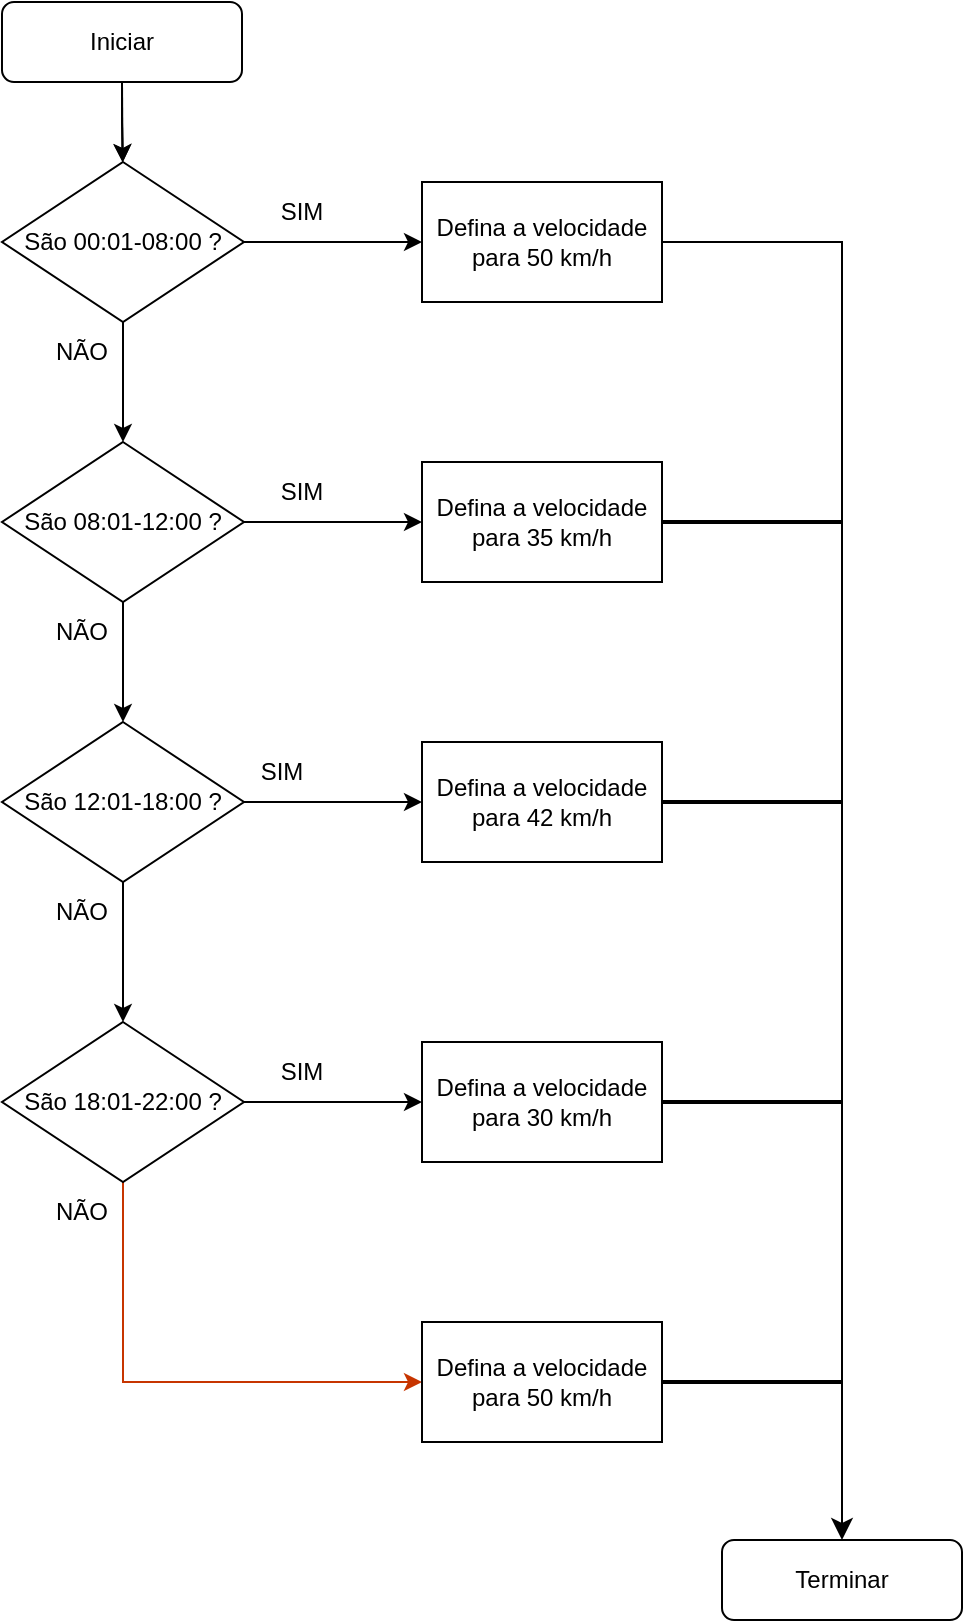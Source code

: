 <mxfile version="22.1.4" type="google">
  <diagram id="rRmtudpdEV8kB-wlNoaQ" name="Page-1">
    <mxGraphModel grid="1" page="1" gridSize="10" guides="1" tooltips="1" connect="1" arrows="1" fold="1" pageScale="1" pageWidth="827" pageHeight="1169" math="0" shadow="0">
      <root>
        <mxCell id="0" />
        <mxCell id="1" parent="0" />
        <mxCell id="OLgAGGB-klX2j8NWGAoB-3" value="" style="edgeStyle=orthogonalEdgeStyle;rounded=0;orthogonalLoop=1;jettySize=auto;html=1;" edge="1" parent="1" source="tulF2AGn9xkQMnw531Gr-1" target="OLgAGGB-klX2j8NWGAoB-1">
          <mxGeometry relative="1" as="geometry" />
        </mxCell>
        <mxCell id="tulF2AGn9xkQMnw531Gr-1" value="&lt;span style=&quot;&quot; lang=&quot;EN-US&quot;&gt;&lt;font style=&quot;font-size: 12px;&quot;&gt;Iniciar&lt;/font&gt;&lt;/span&gt;" style="rounded=1;whiteSpace=wrap;html=1;" vertex="1" parent="1">
          <mxGeometry x="177" y="80" width="120" height="40" as="geometry" />
        </mxCell>
        <mxCell id="OLgAGGB-klX2j8NWGAoB-5" value="" style="edgeStyle=orthogonalEdgeStyle;rounded=0;orthogonalLoop=1;jettySize=auto;html=1;" edge="1" parent="1" source="OLgAGGB-klX2j8NWGAoB-1" target="OLgAGGB-klX2j8NWGAoB-4">
          <mxGeometry relative="1" as="geometry" />
        </mxCell>
        <mxCell id="OLgAGGB-klX2j8NWGAoB-7" value="" style="edgeStyle=orthogonalEdgeStyle;rounded=0;orthogonalLoop=1;jettySize=auto;html=1;" edge="1" parent="1" source="OLgAGGB-klX2j8NWGAoB-1" target="OLgAGGB-klX2j8NWGAoB-6">
          <mxGeometry relative="1" as="geometry" />
        </mxCell>
        <mxCell id="OLgAGGB-klX2j8NWGAoB-1" value="&lt;span style=&quot;&quot; lang=&quot;EN-US&quot;&gt;&lt;font style=&quot;font-size: 12px;&quot;&gt;São 00:01-08:00 ?&lt;/font&gt;&lt;/span&gt;" style="rhombus;whiteSpace=wrap;html=1;" vertex="1" parent="1">
          <mxGeometry x="177" y="160" width="121" height="80" as="geometry" />
        </mxCell>
        <mxCell id="OLgAGGB-klX2j8NWGAoB-2" value="" style="endArrow=classic;html=1;rounded=0;" edge="1" parent="1" target="OLgAGGB-klX2j8NWGAoB-1">
          <mxGeometry width="50" height="50" relative="1" as="geometry">
            <mxPoint x="237" y="120" as="sourcePoint" />
            <mxPoint x="237" y="160" as="targetPoint" />
          </mxGeometry>
        </mxCell>
        <mxCell id="GS8ITniQow93cl0-xdv3-6" value="" style="edgeStyle=orthogonalEdgeStyle;rounded=0;orthogonalLoop=1;jettySize=auto;html=1;" edge="1" parent="1" source="OLgAGGB-klX2j8NWGAoB-4" target="GS8ITniQow93cl0-xdv3-1">
          <mxGeometry relative="1" as="geometry" />
        </mxCell>
        <mxCell id="GS8ITniQow93cl0-xdv3-18" value="" style="edgeStyle=orthogonalEdgeStyle;rounded=0;orthogonalLoop=1;jettySize=auto;html=1;" edge="1" parent="1" source="OLgAGGB-klX2j8NWGAoB-4" target="GS8ITniQow93cl0-xdv3-13">
          <mxGeometry relative="1" as="geometry" />
        </mxCell>
        <mxCell id="OLgAGGB-klX2j8NWGAoB-4" value="São 08:01-12:00 ?" style="rhombus;whiteSpace=wrap;html=1;" vertex="1" parent="1">
          <mxGeometry x="177" y="300" width="121" height="80" as="geometry" />
        </mxCell>
        <mxCell id="OLgAGGB-klX2j8NWGAoB-6" value="Defina a velocidade para 50 km/h" style="whiteSpace=wrap;html=1;" vertex="1" parent="1">
          <mxGeometry x="387" y="170" width="120" height="60" as="geometry" />
        </mxCell>
        <mxCell id="GS8ITniQow93cl0-xdv3-5" value="" style="edgeStyle=orthogonalEdgeStyle;rounded=0;orthogonalLoop=1;jettySize=auto;html=1;" edge="1" parent="1" source="GS8ITniQow93cl0-xdv3-1" target="GS8ITniQow93cl0-xdv3-2">
          <mxGeometry relative="1" as="geometry" />
        </mxCell>
        <mxCell id="GS8ITniQow93cl0-xdv3-19" value="" style="edgeStyle=orthogonalEdgeStyle;rounded=0;orthogonalLoop=1;jettySize=auto;html=1;" edge="1" parent="1" source="GS8ITniQow93cl0-xdv3-1" target="GS8ITniQow93cl0-xdv3-14">
          <mxGeometry relative="1" as="geometry" />
        </mxCell>
        <mxCell id="GS8ITniQow93cl0-xdv3-1" value="São 12:01-18:00 ?" style="rhombus;whiteSpace=wrap;html=1;" vertex="1" parent="1">
          <mxGeometry x="177" y="440" width="121" height="80" as="geometry" />
        </mxCell>
        <mxCell id="GS8ITniQow93cl0-xdv3-4" value="" style="edgeStyle=orthogonalEdgeStyle;rounded=0;orthogonalLoop=1;jettySize=auto;html=1;exitX=0.5;exitY=1;exitDx=0;exitDy=0;entryX=0;entryY=0.5;entryDx=0;entryDy=0;fillColor=#fa6800;strokeColor=#C73500;" edge="1" parent="1" source="GS8ITniQow93cl0-xdv3-2" target="GS8ITniQow93cl0-xdv3-16">
          <mxGeometry relative="1" as="geometry">
            <mxPoint x="140" y="760" as="sourcePoint" />
            <mxPoint x="217" y="950" as="targetPoint" />
          </mxGeometry>
        </mxCell>
        <mxCell id="GS8ITniQow93cl0-xdv3-20" value="" style="edgeStyle=orthogonalEdgeStyle;rounded=0;orthogonalLoop=1;jettySize=auto;html=1;" edge="1" parent="1" source="GS8ITniQow93cl0-xdv3-2" target="GS8ITniQow93cl0-xdv3-15">
          <mxGeometry relative="1" as="geometry" />
        </mxCell>
        <mxCell id="GS8ITniQow93cl0-xdv3-2" value="São 18:01-22:00 ?" style="rhombus;whiteSpace=wrap;html=1;" vertex="1" parent="1">
          <mxGeometry x="177" y="590" width="121" height="80" as="geometry" />
        </mxCell>
        <mxCell id="GS8ITniQow93cl0-xdv3-7" value="NÃO" style="text;html=1;strokeColor=none;fillColor=none;align=center;verticalAlign=middle;whiteSpace=wrap;rounded=0;" vertex="1" parent="1">
          <mxGeometry x="187" y="240" width="60" height="30" as="geometry" />
        </mxCell>
        <mxCell id="GS8ITniQow93cl0-xdv3-8" value="NÃO" style="text;html=1;strokeColor=none;fillColor=none;align=center;verticalAlign=middle;whiteSpace=wrap;rounded=0;" vertex="1" parent="1">
          <mxGeometry x="187" y="380" width="60" height="30" as="geometry" />
        </mxCell>
        <mxCell id="GS8ITniQow93cl0-xdv3-9" value="NÃO" style="text;html=1;strokeColor=none;fillColor=none;align=center;verticalAlign=middle;whiteSpace=wrap;rounded=0;" vertex="1" parent="1">
          <mxGeometry x="187" y="520" width="60" height="30" as="geometry" />
        </mxCell>
        <mxCell id="GS8ITniQow93cl0-xdv3-10" value="NÃO" style="text;html=1;strokeColor=none;fillColor=none;align=center;verticalAlign=middle;whiteSpace=wrap;rounded=0;" vertex="1" parent="1">
          <mxGeometry x="187" y="670" width="60" height="30" as="geometry" />
        </mxCell>
        <mxCell id="GS8ITniQow93cl0-xdv3-11" value="SIM" style="text;html=1;strokeColor=none;fillColor=none;align=center;verticalAlign=middle;whiteSpace=wrap;rounded=0;" vertex="1" parent="1">
          <mxGeometry x="297" y="170" width="60" height="30" as="geometry" />
        </mxCell>
        <mxCell id="GS8ITniQow93cl0-xdv3-13" value="Defina a velocidade para 35 km/h" style="whiteSpace=wrap;html=1;" vertex="1" parent="1">
          <mxGeometry x="387" y="310" width="120" height="60" as="geometry" />
        </mxCell>
        <mxCell id="GS8ITniQow93cl0-xdv3-14" value="Defina a velocidade para 42 km/h" style="whiteSpace=wrap;html=1;" vertex="1" parent="1">
          <mxGeometry x="387" y="450" width="120" height="60" as="geometry" />
        </mxCell>
        <mxCell id="GS8ITniQow93cl0-xdv3-15" value="Defina a velocidade para 30 km/h" style="whiteSpace=wrap;html=1;" vertex="1" parent="1">
          <mxGeometry x="387" y="600" width="120" height="60" as="geometry" />
        </mxCell>
        <mxCell id="GS8ITniQow93cl0-xdv3-16" value="Defina a velocidade para 50 km/h" style="whiteSpace=wrap;html=1;" vertex="1" parent="1">
          <mxGeometry x="387" y="740" width="120" height="60" as="geometry" />
        </mxCell>
        <mxCell id="GS8ITniQow93cl0-xdv3-22" value="Terminar" style="rounded=1;whiteSpace=wrap;html=1;" vertex="1" parent="1">
          <mxGeometry x="537" y="849" width="120" height="40" as="geometry" />
        </mxCell>
        <mxCell id="GS8ITniQow93cl0-xdv3-24" value="" style="edgeStyle=segmentEdgeStyle;endArrow=classic;html=1;curved=0;rounded=0;endSize=8;startSize=8;entryX=0.5;entryY=0;entryDx=0;entryDy=0;" edge="1" parent="1" target="GS8ITniQow93cl0-xdv3-22">
          <mxGeometry width="50" height="50" relative="1" as="geometry">
            <mxPoint x="507" y="200" as="sourcePoint" />
            <mxPoint x="597" y="840" as="targetPoint" />
            <Array as="points">
              <mxPoint x="597" y="200" />
            </Array>
          </mxGeometry>
        </mxCell>
        <mxCell id="GS8ITniQow93cl0-xdv3-28" value="" style="line;strokeWidth=2;html=1;" vertex="1" parent="1">
          <mxGeometry x="507" y="335" width="90" height="10" as="geometry" />
        </mxCell>
        <mxCell id="GS8ITniQow93cl0-xdv3-29" value="" style="line;strokeWidth=2;html=1;" vertex="1" parent="1">
          <mxGeometry x="507" y="475" width="90" height="10" as="geometry" />
        </mxCell>
        <mxCell id="GS8ITniQow93cl0-xdv3-30" value="" style="line;strokeWidth=2;html=1;" vertex="1" parent="1">
          <mxGeometry x="507" y="625" width="90" height="10" as="geometry" />
        </mxCell>
        <mxCell id="GS8ITniQow93cl0-xdv3-31" value="" style="line;strokeWidth=2;html=1;" vertex="1" parent="1">
          <mxGeometry x="507" y="765" width="90" height="10" as="geometry" />
        </mxCell>
        <mxCell id="GS8ITniQow93cl0-xdv3-32" value="SIM" style="text;html=1;strokeColor=none;fillColor=none;align=center;verticalAlign=middle;whiteSpace=wrap;rounded=0;" vertex="1" parent="1">
          <mxGeometry x="297" y="310" width="60" height="30" as="geometry" />
        </mxCell>
        <mxCell id="GS8ITniQow93cl0-xdv3-33" value="SIM" style="text;html=1;strokeColor=none;fillColor=none;align=center;verticalAlign=middle;whiteSpace=wrap;rounded=0;" vertex="1" parent="1">
          <mxGeometry x="287" y="450" width="60" height="30" as="geometry" />
        </mxCell>
        <mxCell id="GS8ITniQow93cl0-xdv3-34" value="SIM" style="text;html=1;strokeColor=none;fillColor=none;align=center;verticalAlign=middle;whiteSpace=wrap;rounded=0;" vertex="1" parent="1">
          <mxGeometry x="297" y="600" width="60" height="30" as="geometry" />
        </mxCell>
      </root>
    </mxGraphModel>
  </diagram>
</mxfile>
